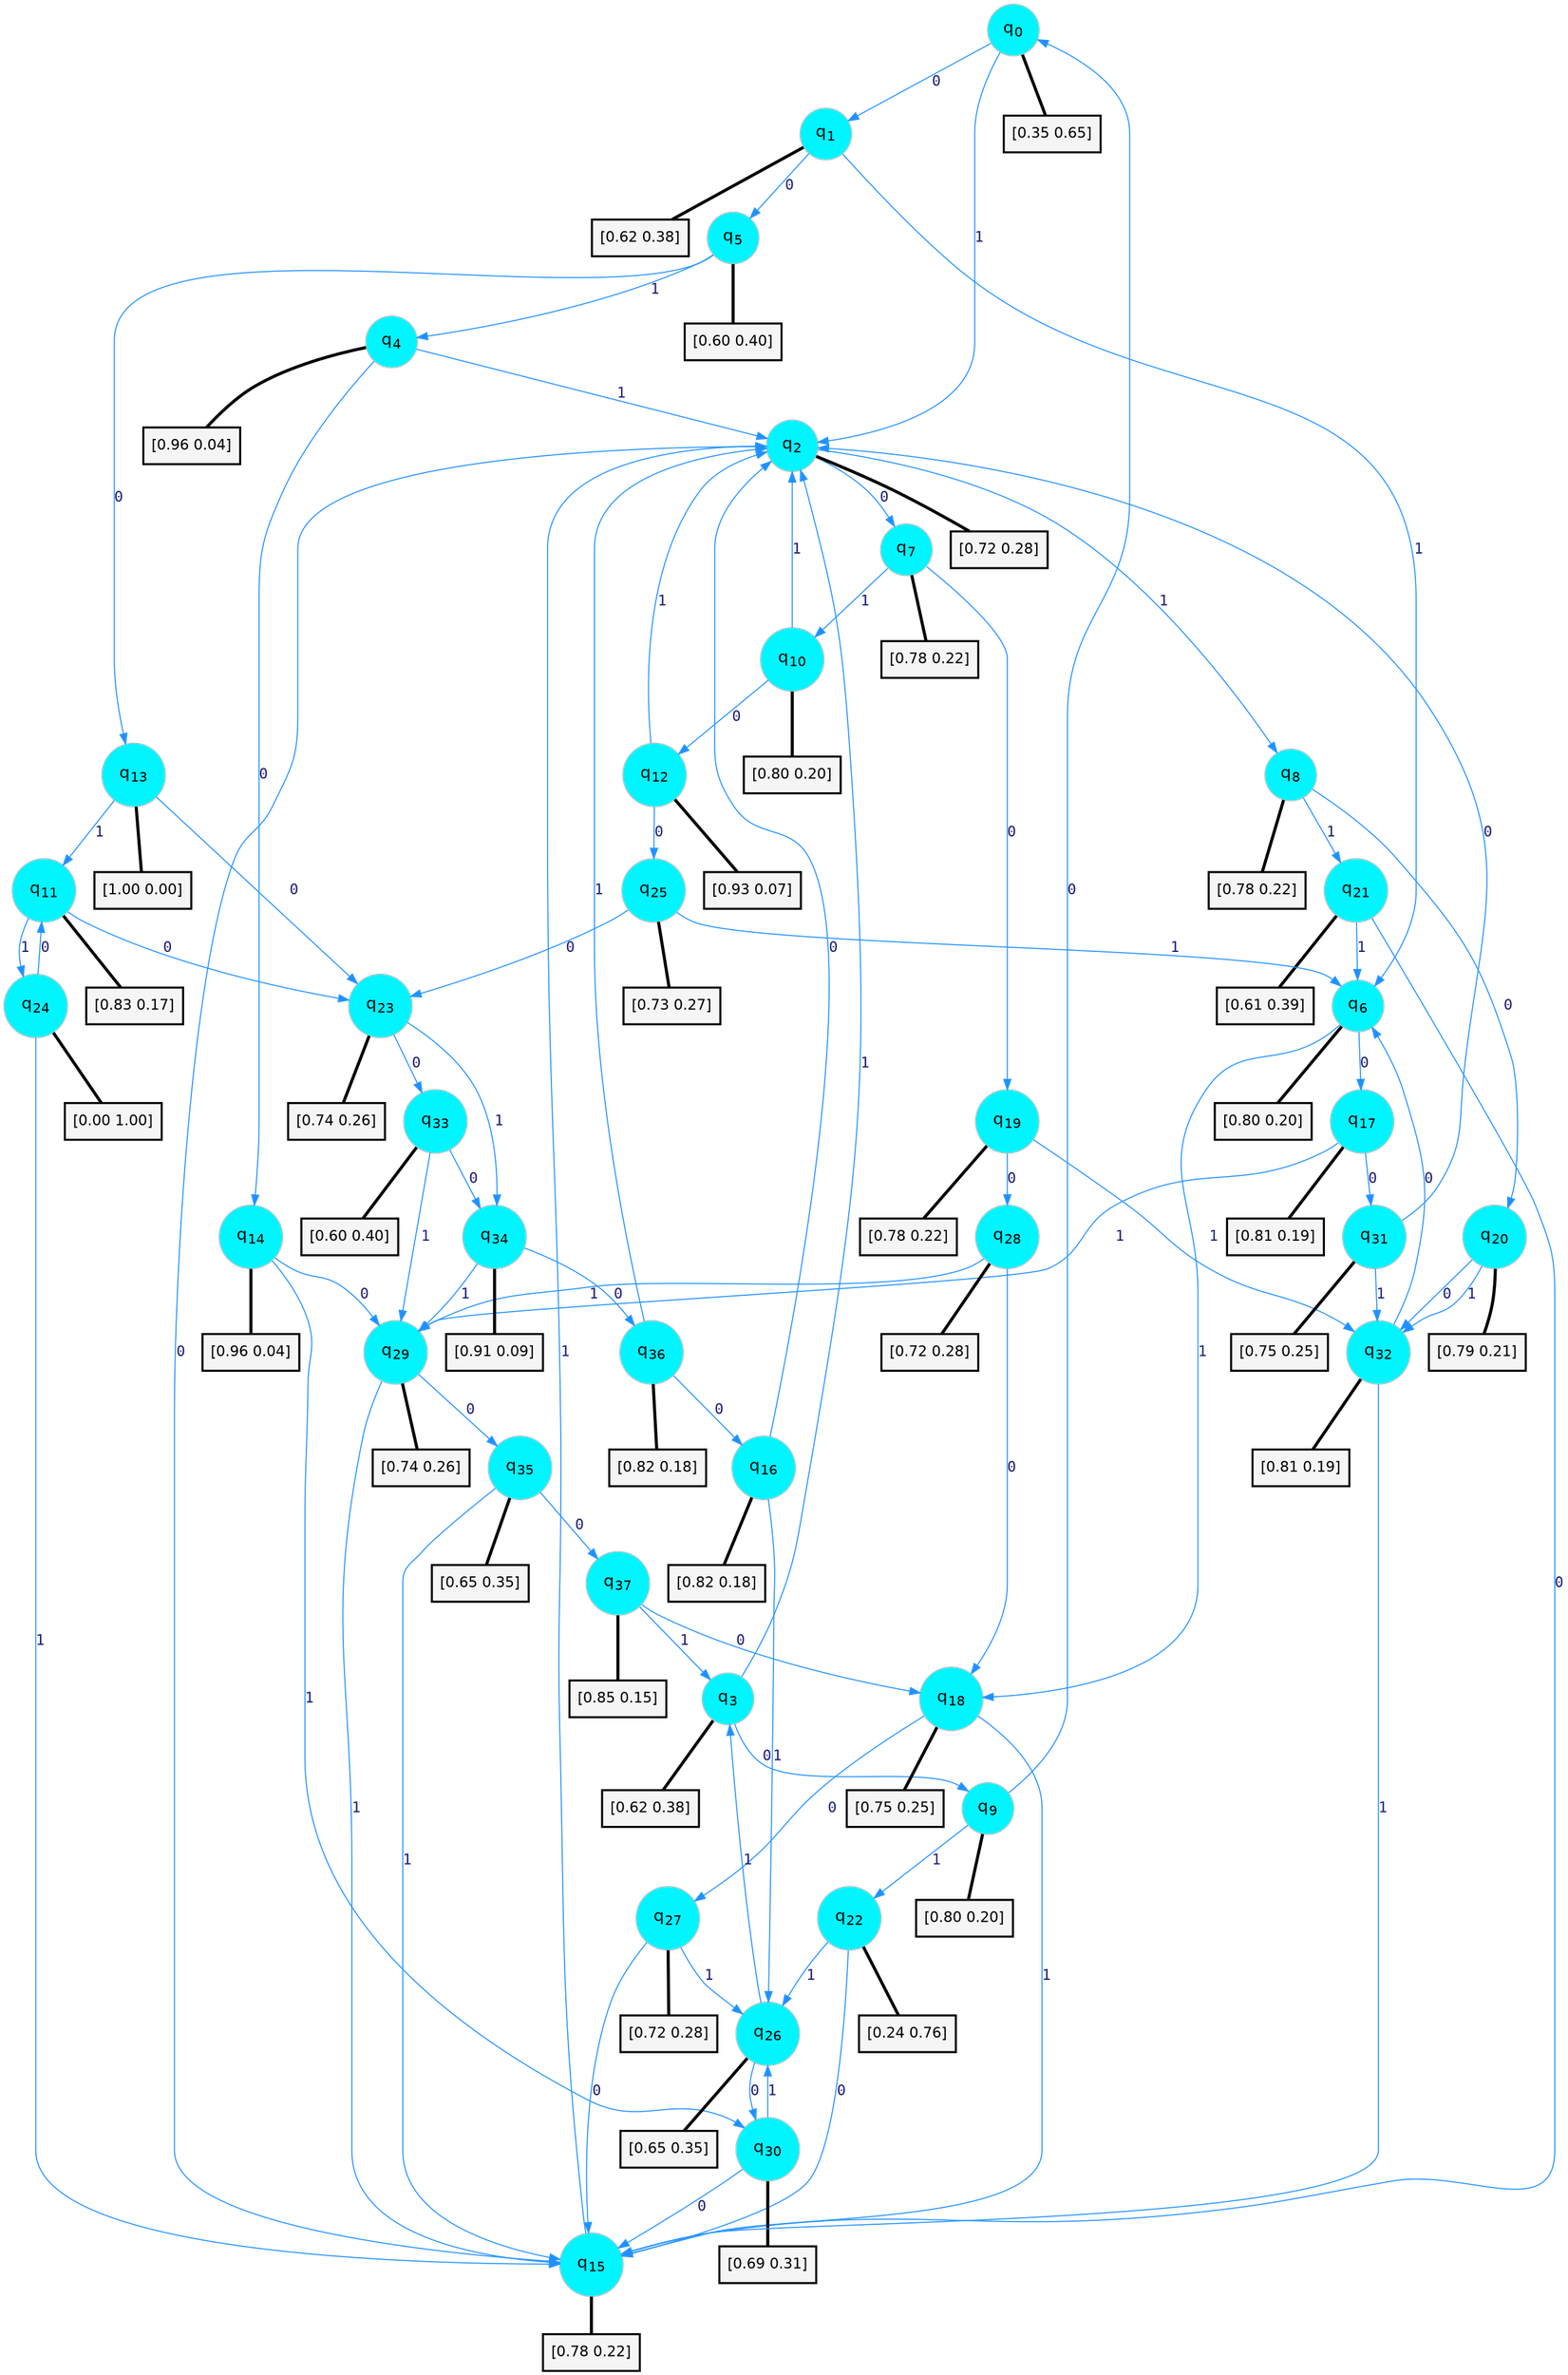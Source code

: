 digraph G {
graph [
bgcolor=transparent, dpi=300, rankdir=TD, size="40,25"];
node [
color=gray, fillcolor=turquoise1, fontcolor=black, fontname=Helvetica, fontsize=16, fontweight=bold, shape=circle, style=filled];
edge [
arrowsize=1, color=dodgerblue1, fontcolor=midnightblue, fontname=courier, fontweight=bold, penwidth=1, style=solid, weight=20];
0[label=<q<SUB>0</SUB>>];
1[label=<q<SUB>1</SUB>>];
2[label=<q<SUB>2</SUB>>];
3[label=<q<SUB>3</SUB>>];
4[label=<q<SUB>4</SUB>>];
5[label=<q<SUB>5</SUB>>];
6[label=<q<SUB>6</SUB>>];
7[label=<q<SUB>7</SUB>>];
8[label=<q<SUB>8</SUB>>];
9[label=<q<SUB>9</SUB>>];
10[label=<q<SUB>10</SUB>>];
11[label=<q<SUB>11</SUB>>];
12[label=<q<SUB>12</SUB>>];
13[label=<q<SUB>13</SUB>>];
14[label=<q<SUB>14</SUB>>];
15[label=<q<SUB>15</SUB>>];
16[label=<q<SUB>16</SUB>>];
17[label=<q<SUB>17</SUB>>];
18[label=<q<SUB>18</SUB>>];
19[label=<q<SUB>19</SUB>>];
20[label=<q<SUB>20</SUB>>];
21[label=<q<SUB>21</SUB>>];
22[label=<q<SUB>22</SUB>>];
23[label=<q<SUB>23</SUB>>];
24[label=<q<SUB>24</SUB>>];
25[label=<q<SUB>25</SUB>>];
26[label=<q<SUB>26</SUB>>];
27[label=<q<SUB>27</SUB>>];
28[label=<q<SUB>28</SUB>>];
29[label=<q<SUB>29</SUB>>];
30[label=<q<SUB>30</SUB>>];
31[label=<q<SUB>31</SUB>>];
32[label=<q<SUB>32</SUB>>];
33[label=<q<SUB>33</SUB>>];
34[label=<q<SUB>34</SUB>>];
35[label=<q<SUB>35</SUB>>];
36[label=<q<SUB>36</SUB>>];
37[label=<q<SUB>37</SUB>>];
38[label="[0.35 0.65]", shape=box,fontcolor=black, fontname=Helvetica, fontsize=14, penwidth=2, fillcolor=whitesmoke,color=black];
39[label="[0.62 0.38]", shape=box,fontcolor=black, fontname=Helvetica, fontsize=14, penwidth=2, fillcolor=whitesmoke,color=black];
40[label="[0.72 0.28]", shape=box,fontcolor=black, fontname=Helvetica, fontsize=14, penwidth=2, fillcolor=whitesmoke,color=black];
41[label="[0.62 0.38]", shape=box,fontcolor=black, fontname=Helvetica, fontsize=14, penwidth=2, fillcolor=whitesmoke,color=black];
42[label="[0.96 0.04]", shape=box,fontcolor=black, fontname=Helvetica, fontsize=14, penwidth=2, fillcolor=whitesmoke,color=black];
43[label="[0.60 0.40]", shape=box,fontcolor=black, fontname=Helvetica, fontsize=14, penwidth=2, fillcolor=whitesmoke,color=black];
44[label="[0.80 0.20]", shape=box,fontcolor=black, fontname=Helvetica, fontsize=14, penwidth=2, fillcolor=whitesmoke,color=black];
45[label="[0.78 0.22]", shape=box,fontcolor=black, fontname=Helvetica, fontsize=14, penwidth=2, fillcolor=whitesmoke,color=black];
46[label="[0.78 0.22]", shape=box,fontcolor=black, fontname=Helvetica, fontsize=14, penwidth=2, fillcolor=whitesmoke,color=black];
47[label="[0.80 0.20]", shape=box,fontcolor=black, fontname=Helvetica, fontsize=14, penwidth=2, fillcolor=whitesmoke,color=black];
48[label="[0.80 0.20]", shape=box,fontcolor=black, fontname=Helvetica, fontsize=14, penwidth=2, fillcolor=whitesmoke,color=black];
49[label="[0.83 0.17]", shape=box,fontcolor=black, fontname=Helvetica, fontsize=14, penwidth=2, fillcolor=whitesmoke,color=black];
50[label="[0.93 0.07]", shape=box,fontcolor=black, fontname=Helvetica, fontsize=14, penwidth=2, fillcolor=whitesmoke,color=black];
51[label="[1.00 0.00]", shape=box,fontcolor=black, fontname=Helvetica, fontsize=14, penwidth=2, fillcolor=whitesmoke,color=black];
52[label="[0.96 0.04]", shape=box,fontcolor=black, fontname=Helvetica, fontsize=14, penwidth=2, fillcolor=whitesmoke,color=black];
53[label="[0.78 0.22]", shape=box,fontcolor=black, fontname=Helvetica, fontsize=14, penwidth=2, fillcolor=whitesmoke,color=black];
54[label="[0.82 0.18]", shape=box,fontcolor=black, fontname=Helvetica, fontsize=14, penwidth=2, fillcolor=whitesmoke,color=black];
55[label="[0.81 0.19]", shape=box,fontcolor=black, fontname=Helvetica, fontsize=14, penwidth=2, fillcolor=whitesmoke,color=black];
56[label="[0.75 0.25]", shape=box,fontcolor=black, fontname=Helvetica, fontsize=14, penwidth=2, fillcolor=whitesmoke,color=black];
57[label="[0.78 0.22]", shape=box,fontcolor=black, fontname=Helvetica, fontsize=14, penwidth=2, fillcolor=whitesmoke,color=black];
58[label="[0.79 0.21]", shape=box,fontcolor=black, fontname=Helvetica, fontsize=14, penwidth=2, fillcolor=whitesmoke,color=black];
59[label="[0.61 0.39]", shape=box,fontcolor=black, fontname=Helvetica, fontsize=14, penwidth=2, fillcolor=whitesmoke,color=black];
60[label="[0.24 0.76]", shape=box,fontcolor=black, fontname=Helvetica, fontsize=14, penwidth=2, fillcolor=whitesmoke,color=black];
61[label="[0.74 0.26]", shape=box,fontcolor=black, fontname=Helvetica, fontsize=14, penwidth=2, fillcolor=whitesmoke,color=black];
62[label="[0.00 1.00]", shape=box,fontcolor=black, fontname=Helvetica, fontsize=14, penwidth=2, fillcolor=whitesmoke,color=black];
63[label="[0.73 0.27]", shape=box,fontcolor=black, fontname=Helvetica, fontsize=14, penwidth=2, fillcolor=whitesmoke,color=black];
64[label="[0.65 0.35]", shape=box,fontcolor=black, fontname=Helvetica, fontsize=14, penwidth=2, fillcolor=whitesmoke,color=black];
65[label="[0.72 0.28]", shape=box,fontcolor=black, fontname=Helvetica, fontsize=14, penwidth=2, fillcolor=whitesmoke,color=black];
66[label="[0.72 0.28]", shape=box,fontcolor=black, fontname=Helvetica, fontsize=14, penwidth=2, fillcolor=whitesmoke,color=black];
67[label="[0.74 0.26]", shape=box,fontcolor=black, fontname=Helvetica, fontsize=14, penwidth=2, fillcolor=whitesmoke,color=black];
68[label="[0.69 0.31]", shape=box,fontcolor=black, fontname=Helvetica, fontsize=14, penwidth=2, fillcolor=whitesmoke,color=black];
69[label="[0.75 0.25]", shape=box,fontcolor=black, fontname=Helvetica, fontsize=14, penwidth=2, fillcolor=whitesmoke,color=black];
70[label="[0.81 0.19]", shape=box,fontcolor=black, fontname=Helvetica, fontsize=14, penwidth=2, fillcolor=whitesmoke,color=black];
71[label="[0.60 0.40]", shape=box,fontcolor=black, fontname=Helvetica, fontsize=14, penwidth=2, fillcolor=whitesmoke,color=black];
72[label="[0.91 0.09]", shape=box,fontcolor=black, fontname=Helvetica, fontsize=14, penwidth=2, fillcolor=whitesmoke,color=black];
73[label="[0.65 0.35]", shape=box,fontcolor=black, fontname=Helvetica, fontsize=14, penwidth=2, fillcolor=whitesmoke,color=black];
74[label="[0.82 0.18]", shape=box,fontcolor=black, fontname=Helvetica, fontsize=14, penwidth=2, fillcolor=whitesmoke,color=black];
75[label="[0.85 0.15]", shape=box,fontcolor=black, fontname=Helvetica, fontsize=14, penwidth=2, fillcolor=whitesmoke,color=black];
0->1 [label=0];
0->2 [label=1];
0->38 [arrowhead=none, penwidth=3,color=black];
1->5 [label=0];
1->6 [label=1];
1->39 [arrowhead=none, penwidth=3,color=black];
2->7 [label=0];
2->8 [label=1];
2->40 [arrowhead=none, penwidth=3,color=black];
3->9 [label=0];
3->2 [label=1];
3->41 [arrowhead=none, penwidth=3,color=black];
4->14 [label=0];
4->2 [label=1];
4->42 [arrowhead=none, penwidth=3,color=black];
5->13 [label=0];
5->4 [label=1];
5->43 [arrowhead=none, penwidth=3,color=black];
6->17 [label=0];
6->18 [label=1];
6->44 [arrowhead=none, penwidth=3,color=black];
7->19 [label=0];
7->10 [label=1];
7->45 [arrowhead=none, penwidth=3,color=black];
8->20 [label=0];
8->21 [label=1];
8->46 [arrowhead=none, penwidth=3,color=black];
9->0 [label=0];
9->22 [label=1];
9->47 [arrowhead=none, penwidth=3,color=black];
10->12 [label=0];
10->2 [label=1];
10->48 [arrowhead=none, penwidth=3,color=black];
11->23 [label=0];
11->24 [label=1];
11->49 [arrowhead=none, penwidth=3,color=black];
12->25 [label=0];
12->2 [label=1];
12->50 [arrowhead=none, penwidth=3,color=black];
13->23 [label=0];
13->11 [label=1];
13->51 [arrowhead=none, penwidth=3,color=black];
14->29 [label=0];
14->30 [label=1];
14->52 [arrowhead=none, penwidth=3,color=black];
15->2 [label=0];
15->2 [label=1];
15->53 [arrowhead=none, penwidth=3,color=black];
16->2 [label=0];
16->26 [label=1];
16->54 [arrowhead=none, penwidth=3,color=black];
17->31 [label=0];
17->29 [label=1];
17->55 [arrowhead=none, penwidth=3,color=black];
18->27 [label=0];
18->15 [label=1];
18->56 [arrowhead=none, penwidth=3,color=black];
19->28 [label=0];
19->32 [label=1];
19->57 [arrowhead=none, penwidth=3,color=black];
20->32 [label=0];
20->32 [label=1];
20->58 [arrowhead=none, penwidth=3,color=black];
21->15 [label=0];
21->6 [label=1];
21->59 [arrowhead=none, penwidth=3,color=black];
22->15 [label=0];
22->26 [label=1];
22->60 [arrowhead=none, penwidth=3,color=black];
23->33 [label=0];
23->34 [label=1];
23->61 [arrowhead=none, penwidth=3,color=black];
24->11 [label=0];
24->15 [label=1];
24->62 [arrowhead=none, penwidth=3,color=black];
25->23 [label=0];
25->6 [label=1];
25->63 [arrowhead=none, penwidth=3,color=black];
26->30 [label=0];
26->3 [label=1];
26->64 [arrowhead=none, penwidth=3,color=black];
27->15 [label=0];
27->26 [label=1];
27->65 [arrowhead=none, penwidth=3,color=black];
28->18 [label=0];
28->29 [label=1];
28->66 [arrowhead=none, penwidth=3,color=black];
29->35 [label=0];
29->15 [label=1];
29->67 [arrowhead=none, penwidth=3,color=black];
30->15 [label=0];
30->26 [label=1];
30->68 [arrowhead=none, penwidth=3,color=black];
31->2 [label=0];
31->32 [label=1];
31->69 [arrowhead=none, penwidth=3,color=black];
32->6 [label=0];
32->15 [label=1];
32->70 [arrowhead=none, penwidth=3,color=black];
33->34 [label=0];
33->29 [label=1];
33->71 [arrowhead=none, penwidth=3,color=black];
34->36 [label=0];
34->29 [label=1];
34->72 [arrowhead=none, penwidth=3,color=black];
35->37 [label=0];
35->15 [label=1];
35->73 [arrowhead=none, penwidth=3,color=black];
36->16 [label=0];
36->2 [label=1];
36->74 [arrowhead=none, penwidth=3,color=black];
37->18 [label=0];
37->3 [label=1];
37->75 [arrowhead=none, penwidth=3,color=black];
}
